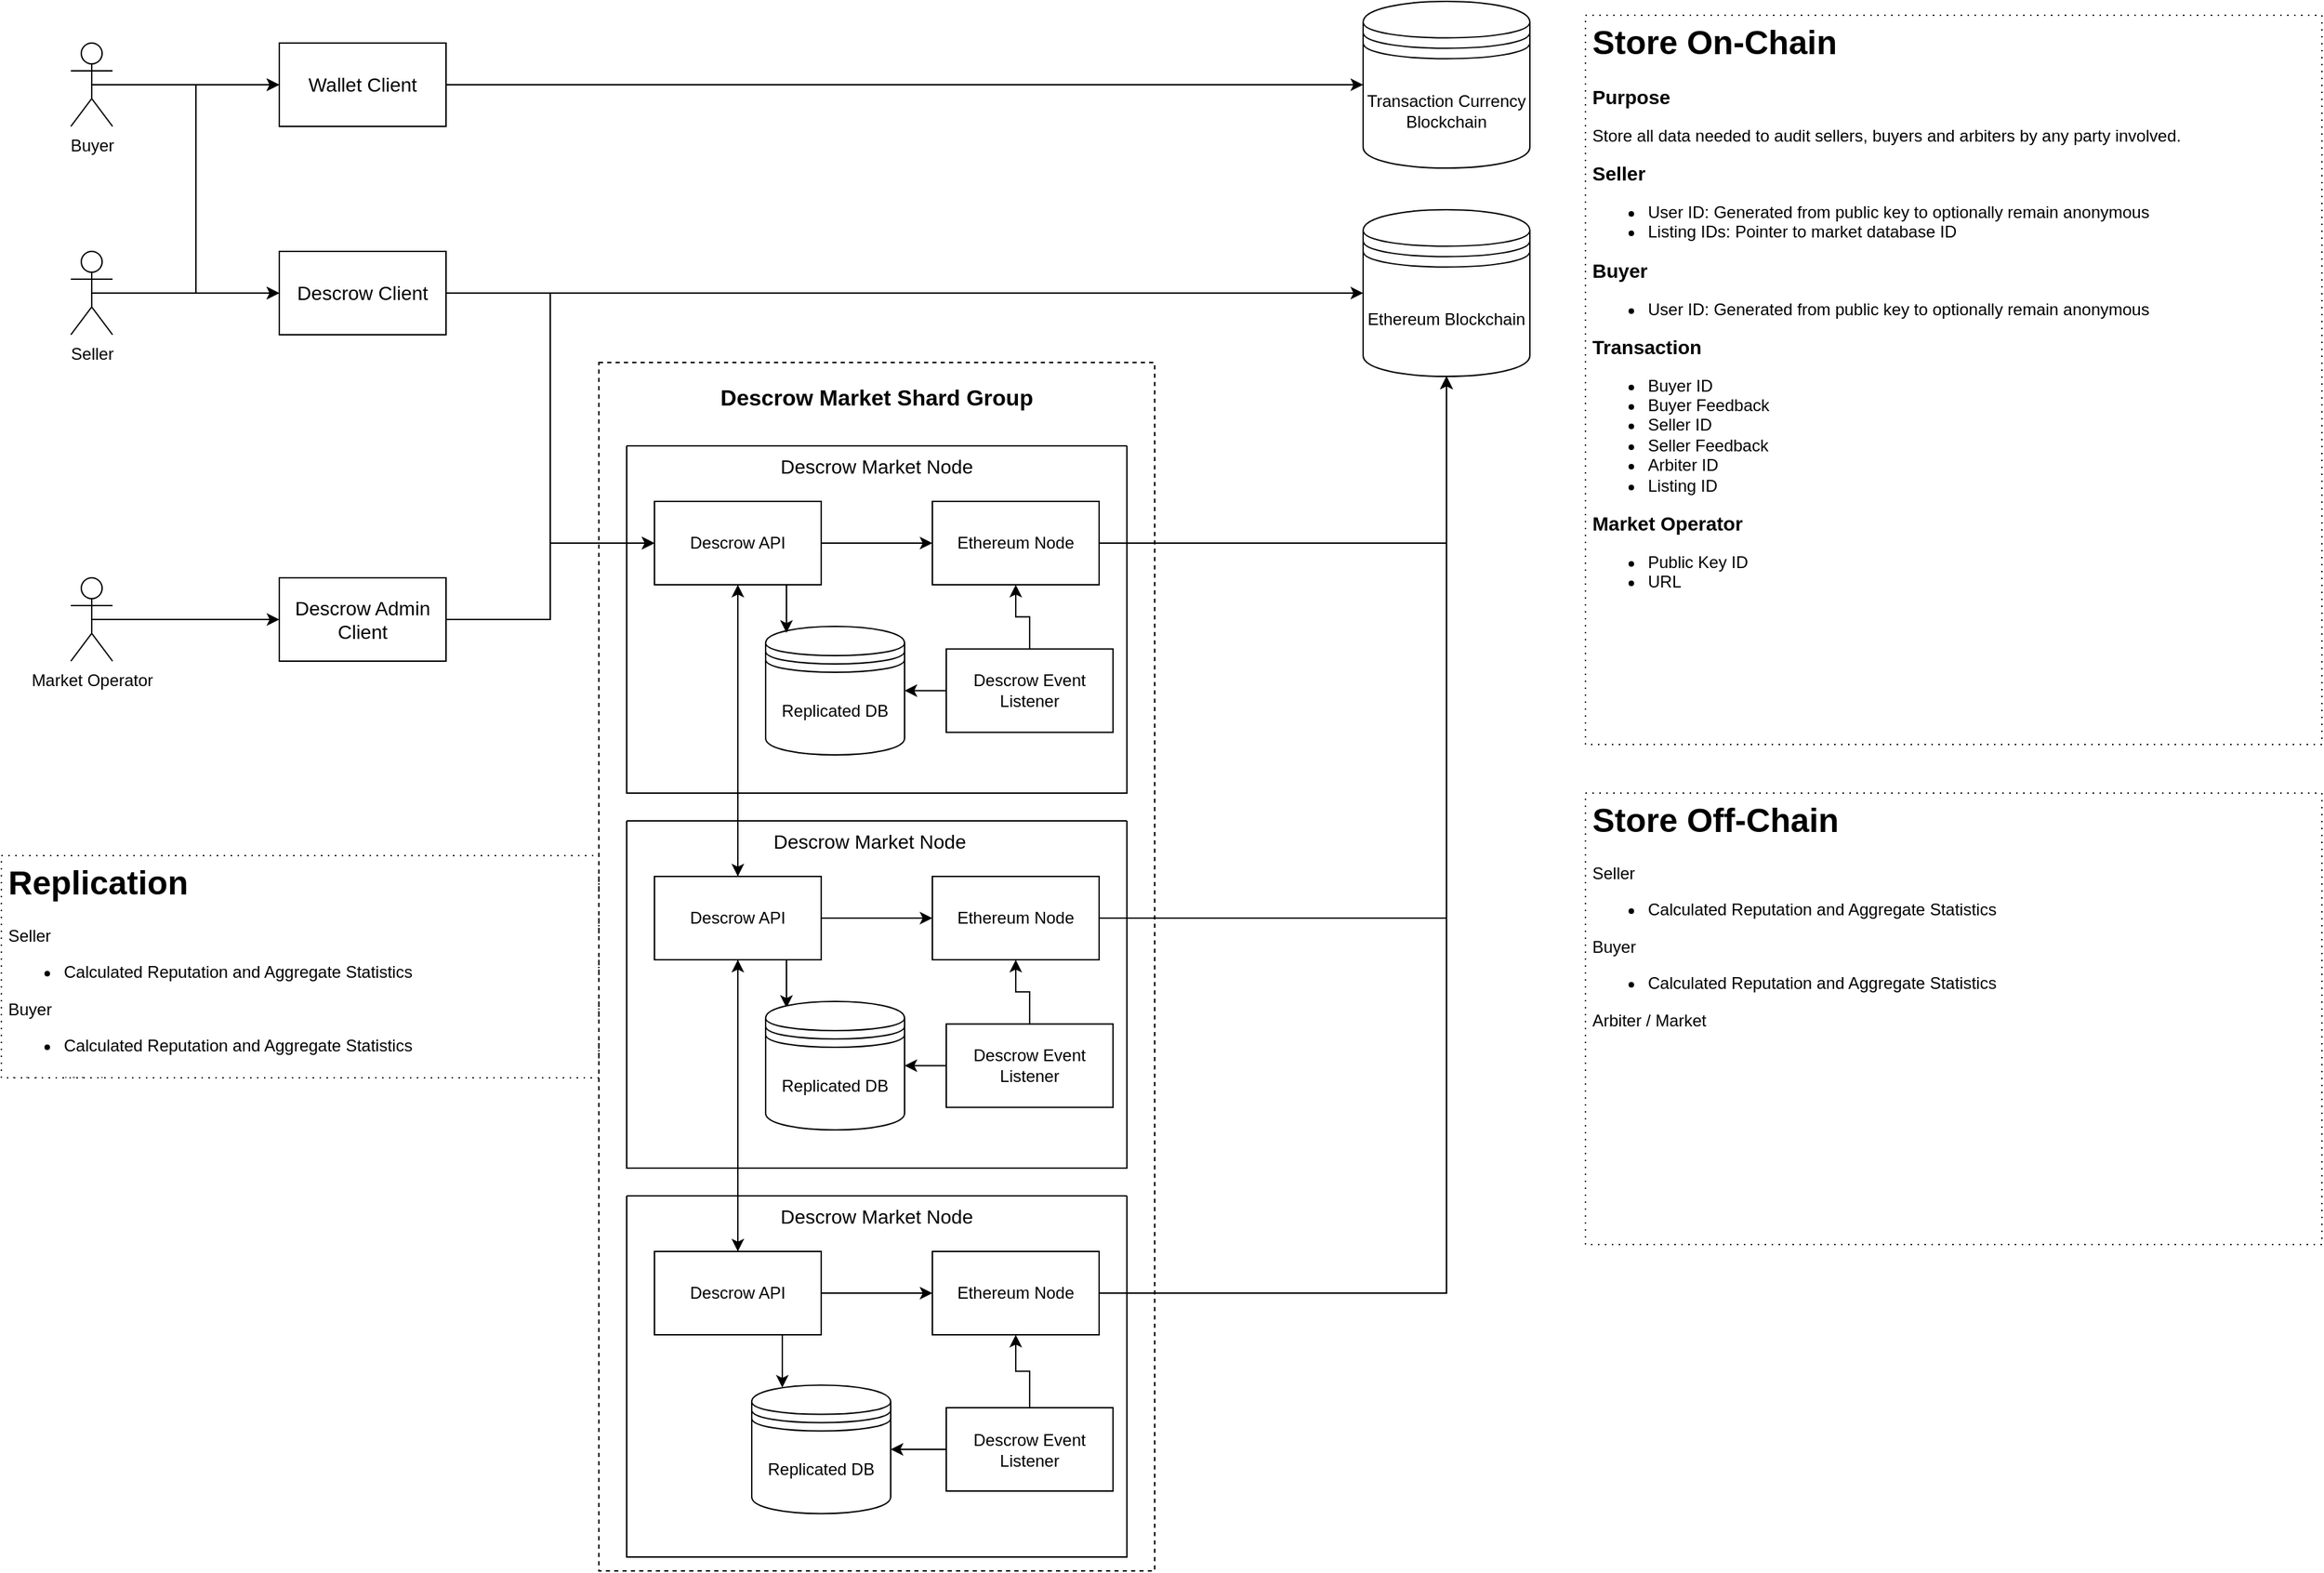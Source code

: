 <mxfile version="20.3.0" type="device"><diagram id="4SYXTvYhCKzH0S9V3mdc" name="Page-1"><mxGraphModel dx="2031" dy="2496" grid="1" gridSize="10" guides="1" tooltips="1" connect="1" arrows="1" fold="1" page="1" pageScale="1" pageWidth="850" pageHeight="1100" math="0" shadow="0"><root><mxCell id="0"/><mxCell id="1" parent="0"/><mxCell id="CXzWnXxWSU0eWp2F25f5-41" value="" style="rounded=0;whiteSpace=wrap;html=1;dashed=1;fontSize=14;fillColor=none;" vertex="1" parent="1"><mxGeometry x="440" y="230" width="400" height="870" as="geometry"/></mxCell><mxCell id="CXzWnXxWSU0eWp2F25f5-1" value="Ethereum Blockchain" style="shape=datastore;whiteSpace=wrap;html=1;" vertex="1" parent="1"><mxGeometry x="990" y="120" width="120" height="120" as="geometry"/></mxCell><mxCell id="CXzWnXxWSU0eWp2F25f5-3" value="&lt;h1&gt;Store On-Chain&lt;/h1&gt;&lt;p&gt;&lt;span style=&quot;font-size: 14px;&quot;&gt;&lt;b&gt;Purpose&lt;/b&gt;&lt;/span&gt;&lt;/p&gt;&lt;p&gt;Store all data needed to audit sellers, buyers and arbiters by any party involved.&lt;/p&gt;&lt;p&gt;&lt;b&gt;&lt;font style=&quot;font-size: 14px;&quot;&gt;Seller&lt;/font&gt;&lt;/b&gt;&lt;/p&gt;&lt;p&gt;&lt;/p&gt;&lt;ul&gt;&lt;li&gt;User ID: Generated from public key to optionally remain anonymous&lt;/li&gt;&lt;li&gt;Listing IDs: Pointer to market database ID&lt;/li&gt;&lt;/ul&gt;&lt;p&gt;&lt;/p&gt;&lt;p&gt;&lt;b&gt;&lt;font style=&quot;font-size: 14px;&quot;&gt;Buyer&lt;/font&gt;&lt;/b&gt;&lt;/p&gt;&lt;ul&gt;&lt;li&gt;User ID: Generated from public key to optionally remain anonymous&lt;/li&gt;&lt;/ul&gt;&lt;p&gt;&lt;b&gt;&lt;font style=&quot;font-size: 14px;&quot;&gt;Transaction&lt;/font&gt;&lt;/b&gt;&lt;/p&gt;&lt;p&gt;&lt;/p&gt;&lt;ul&gt;&lt;li&gt;Buyer ID&lt;/li&gt;&lt;li&gt;Buyer Feedback&lt;/li&gt;&lt;li&gt;Seller ID&lt;/li&gt;&lt;li&gt;Seller Feedback&lt;/li&gt;&lt;li&gt;Arbiter ID&lt;/li&gt;&lt;li&gt;Listing ID&lt;/li&gt;&lt;/ul&gt;&lt;p&gt;&lt;/p&gt;&lt;p&gt;&lt;span style=&quot;font-size: 14px;&quot;&gt;&lt;b&gt;Market Operator&lt;/b&gt;&lt;/span&gt;&lt;/p&gt;&lt;p&gt;&lt;/p&gt;&lt;ul&gt;&lt;li&gt;Public Key ID&lt;/li&gt;&lt;li&gt;URL&lt;/li&gt;&lt;/ul&gt;&lt;p&gt;&lt;/p&gt;" style="text;html=1;strokeColor=default;fillColor=none;spacing=5;spacingTop=-20;whiteSpace=wrap;overflow=hidden;rounded=0;dashed=1;dashPattern=1 4;" vertex="1" parent="1"><mxGeometry x="1150" y="-20" width="530" height="525" as="geometry"/></mxCell><mxCell id="CXzWnXxWSU0eWp2F25f5-29" style="edgeStyle=orthogonalEdgeStyle;rounded=0;orthogonalLoop=1;jettySize=auto;html=1;exitX=0.5;exitY=0.5;exitDx=0;exitDy=0;exitPerimeter=0;entryX=0;entryY=0.5;entryDx=0;entryDy=0;fontSize=14;" edge="1" parent="1" source="CXzWnXxWSU0eWp2F25f5-11" target="CXzWnXxWSU0eWp2F25f5-27"><mxGeometry relative="1" as="geometry"/></mxCell><mxCell id="CXzWnXxWSU0eWp2F25f5-95" style="edgeStyle=orthogonalEdgeStyle;rounded=0;orthogonalLoop=1;jettySize=auto;html=1;exitX=0.5;exitY=0.5;exitDx=0;exitDy=0;exitPerimeter=0;entryX=0;entryY=0.5;entryDx=0;entryDy=0;fontSize=16;" edge="1" parent="1" source="CXzWnXxWSU0eWp2F25f5-11" target="CXzWnXxWSU0eWp2F25f5-84"><mxGeometry relative="1" as="geometry"/></mxCell><mxCell id="CXzWnXxWSU0eWp2F25f5-11" value="Buyer" style="shape=umlActor;verticalLabelPosition=bottom;verticalAlign=top;html=1;outlineConnect=0;" vertex="1" parent="1"><mxGeometry x="60" width="30" height="60" as="geometry"/></mxCell><mxCell id="CXzWnXxWSU0eWp2F25f5-30" style="edgeStyle=orthogonalEdgeStyle;rounded=0;orthogonalLoop=1;jettySize=auto;html=1;exitX=0.5;exitY=0.5;exitDx=0;exitDy=0;exitPerimeter=0;entryX=0;entryY=0.5;entryDx=0;entryDy=0;fontSize=14;" edge="1" parent="1" source="CXzWnXxWSU0eWp2F25f5-13" target="CXzWnXxWSU0eWp2F25f5-27"><mxGeometry relative="1" as="geometry"/></mxCell><mxCell id="CXzWnXxWSU0eWp2F25f5-94" style="edgeStyle=orthogonalEdgeStyle;rounded=0;orthogonalLoop=1;jettySize=auto;html=1;exitX=0.5;exitY=0.5;exitDx=0;exitDy=0;exitPerimeter=0;entryX=0;entryY=0.5;entryDx=0;entryDy=0;fontSize=16;" edge="1" parent="1" source="CXzWnXxWSU0eWp2F25f5-13" target="CXzWnXxWSU0eWp2F25f5-84"><mxGeometry relative="1" as="geometry"/></mxCell><mxCell id="CXzWnXxWSU0eWp2F25f5-13" value="Seller" style="shape=umlActor;verticalLabelPosition=bottom;verticalAlign=top;html=1;outlineConnect=0;" vertex="1" parent="1"><mxGeometry x="60" y="150" width="30" height="60" as="geometry"/></mxCell><mxCell id="CXzWnXxWSU0eWp2F25f5-15" value="&lt;h1&gt;Store Off-Chain&lt;/h1&gt;&lt;p&gt;Seller&lt;/p&gt;&lt;p&gt;&lt;/p&gt;&lt;ul&gt;&lt;li&gt;&lt;span style=&quot;background-color: initial;&quot;&gt;Calculated Reputation and Aggregate Statistics&lt;/span&gt;&lt;/li&gt;&lt;/ul&gt;&lt;p&gt;&lt;/p&gt;&lt;p&gt;&lt;/p&gt;&lt;p&gt;Buyer&lt;/p&gt;&lt;ul&gt;&lt;li&gt;Calculated Reputation and Aggregate Statistics&lt;/li&gt;&lt;/ul&gt;&lt;p&gt;Arbiter / Market&lt;/p&gt;&lt;p&gt;&lt;br&gt;&lt;/p&gt;&lt;p&gt;&lt;br&gt;&lt;/p&gt;" style="text;html=1;strokeColor=default;fillColor=none;spacing=5;spacingTop=-20;whiteSpace=wrap;overflow=hidden;rounded=0;dashed=1;dashPattern=1 4;" vertex="1" parent="1"><mxGeometry x="1150" y="540" width="530" height="325" as="geometry"/></mxCell><mxCell id="CXzWnXxWSU0eWp2F25f5-31" style="edgeStyle=orthogonalEdgeStyle;rounded=0;orthogonalLoop=1;jettySize=auto;html=1;exitX=1;exitY=0.5;exitDx=0;exitDy=0;entryX=0;entryY=0.5;entryDx=0;entryDy=0;fontSize=14;" edge="1" parent="1" source="CXzWnXxWSU0eWp2F25f5-27" target="CXzWnXxWSU0eWp2F25f5-1"><mxGeometry relative="1" as="geometry"/></mxCell><mxCell id="CXzWnXxWSU0eWp2F25f5-80" style="edgeStyle=orthogonalEdgeStyle;rounded=0;orthogonalLoop=1;jettySize=auto;html=1;exitX=1;exitY=0.5;exitDx=0;exitDy=0;entryX=0;entryY=0.5;entryDx=0;entryDy=0;fontSize=14;" edge="1" parent="1" source="CXzWnXxWSU0eWp2F25f5-27" target="CXzWnXxWSU0eWp2F25f5-21"><mxGeometry relative="1" as="geometry"/></mxCell><mxCell id="CXzWnXxWSU0eWp2F25f5-27" value="&lt;span style=&quot;font-weight: normal;&quot;&gt;Descrow Client&lt;/span&gt;" style="rounded=0;whiteSpace=wrap;html=1;fontSize=14;fontStyle=1" vertex="1" parent="1"><mxGeometry x="210" y="150" width="120" height="60" as="geometry"/></mxCell><mxCell id="CXzWnXxWSU0eWp2F25f5-37" value="" style="swimlane;startSize=0;fontSize=14;" vertex="1" parent="1"><mxGeometry x="460" y="290" width="360" height="250" as="geometry"/></mxCell><mxCell id="CXzWnXxWSU0eWp2F25f5-21" value="Descrow API" style="rounded=0;whiteSpace=wrap;html=1;" vertex="1" parent="CXzWnXxWSU0eWp2F25f5-37"><mxGeometry x="20" y="40" width="120" height="60" as="geometry"/></mxCell><mxCell id="CXzWnXxWSU0eWp2F25f5-10" value="Ethereum Node" style="rounded=0;whiteSpace=wrap;html=1;" vertex="1" parent="CXzWnXxWSU0eWp2F25f5-37"><mxGeometry x="220" y="40" width="120" height="60" as="geometry"/></mxCell><mxCell id="CXzWnXxWSU0eWp2F25f5-33" style="edgeStyle=orthogonalEdgeStyle;rounded=0;orthogonalLoop=1;jettySize=auto;html=1;exitX=1;exitY=0.5;exitDx=0;exitDy=0;entryX=0;entryY=0.5;entryDx=0;entryDy=0;fontSize=14;" edge="1" parent="CXzWnXxWSU0eWp2F25f5-37" source="CXzWnXxWSU0eWp2F25f5-21" target="CXzWnXxWSU0eWp2F25f5-10"><mxGeometry relative="1" as="geometry"/></mxCell><mxCell id="CXzWnXxWSU0eWp2F25f5-2" value="Replicated DB" style="shape=datastore;whiteSpace=wrap;html=1;" vertex="1" parent="CXzWnXxWSU0eWp2F25f5-37"><mxGeometry x="100" y="130" width="100" height="92.5" as="geometry"/></mxCell><mxCell id="CXzWnXxWSU0eWp2F25f5-38" value="Descrow Market Node" style="text;html=1;strokeColor=none;fillColor=none;align=center;verticalAlign=middle;whiteSpace=wrap;rounded=0;fontSize=14;" vertex="1" parent="CXzWnXxWSU0eWp2F25f5-37"><mxGeometry x="105" width="150" height="30" as="geometry"/></mxCell><mxCell id="CXzWnXxWSU0eWp2F25f5-90" style="edgeStyle=orthogonalEdgeStyle;rounded=0;orthogonalLoop=1;jettySize=auto;html=1;exitX=0.75;exitY=1;exitDx=0;exitDy=0;entryX=0.15;entryY=0.05;entryDx=0;entryDy=0;fontSize=14;entryPerimeter=0;" edge="1" parent="CXzWnXxWSU0eWp2F25f5-37" source="CXzWnXxWSU0eWp2F25f5-21" target="CXzWnXxWSU0eWp2F25f5-2"><mxGeometry relative="1" as="geometry"><mxPoint x="110" y="120" as="sourcePoint"/><mxPoint x="110" y="330" as="targetPoint"/></mxGeometry></mxCell><mxCell id="CXzWnXxWSU0eWp2F25f5-134" style="edgeStyle=orthogonalEdgeStyle;rounded=0;orthogonalLoop=1;jettySize=auto;html=1;exitX=0.5;exitY=0;exitDx=0;exitDy=0;entryX=0.5;entryY=1;entryDx=0;entryDy=0;fontSize=16;" edge="1" parent="CXzWnXxWSU0eWp2F25f5-37" source="CXzWnXxWSU0eWp2F25f5-132" target="CXzWnXxWSU0eWp2F25f5-10"><mxGeometry relative="1" as="geometry"/></mxCell><mxCell id="CXzWnXxWSU0eWp2F25f5-132" value="Descrow Event Listener" style="rounded=0;whiteSpace=wrap;html=1;" vertex="1" parent="CXzWnXxWSU0eWp2F25f5-37"><mxGeometry x="230" y="146.25" width="120" height="60" as="geometry"/></mxCell><mxCell id="CXzWnXxWSU0eWp2F25f5-133" style="edgeStyle=orthogonalEdgeStyle;rounded=0;orthogonalLoop=1;jettySize=auto;html=1;exitX=0;exitY=0.5;exitDx=0;exitDy=0;entryX=1;entryY=0.5;entryDx=0;entryDy=0;fontSize=16;" edge="1" parent="CXzWnXxWSU0eWp2F25f5-37" source="CXzWnXxWSU0eWp2F25f5-132" target="CXzWnXxWSU0eWp2F25f5-2"><mxGeometry relative="1" as="geometry"/></mxCell><mxCell id="CXzWnXxWSU0eWp2F25f5-35" style="edgeStyle=orthogonalEdgeStyle;rounded=0;orthogonalLoop=1;jettySize=auto;html=1;exitX=1;exitY=0.5;exitDx=0;exitDy=0;entryX=0.5;entryY=1;entryDx=0;entryDy=0;fontSize=14;" edge="1" parent="1" source="CXzWnXxWSU0eWp2F25f5-10" target="CXzWnXxWSU0eWp2F25f5-1"><mxGeometry relative="1" as="geometry"/></mxCell><mxCell id="CXzWnXxWSU0eWp2F25f5-42" value="&lt;b&gt;&lt;font style=&quot;font-size: 16px;&quot;&gt;Descrow Market Shard Group&lt;/font&gt;&lt;/b&gt;" style="text;html=1;strokeColor=none;fillColor=none;align=center;verticalAlign=middle;whiteSpace=wrap;rounded=0;fontSize=14;" vertex="1" parent="1"><mxGeometry x="520" y="240" width="240" height="30" as="geometry"/></mxCell><mxCell id="CXzWnXxWSU0eWp2F25f5-57" value="" style="swimlane;startSize=0;fontSize=14;" vertex="1" parent="1"><mxGeometry x="460" y="560" width="360" height="250" as="geometry"/></mxCell><mxCell id="CXzWnXxWSU0eWp2F25f5-135" style="edgeStyle=orthogonalEdgeStyle;rounded=0;orthogonalLoop=1;jettySize=auto;html=1;exitX=0.75;exitY=1;exitDx=0;exitDy=0;entryX=0.15;entryY=0.05;entryDx=0;entryDy=0;entryPerimeter=0;fontSize=16;" edge="1" parent="CXzWnXxWSU0eWp2F25f5-57" source="CXzWnXxWSU0eWp2F25f5-58" target="CXzWnXxWSU0eWp2F25f5-62"><mxGeometry relative="1" as="geometry"/></mxCell><mxCell id="CXzWnXxWSU0eWp2F25f5-58" value="Descrow API" style="rounded=0;whiteSpace=wrap;html=1;" vertex="1" parent="CXzWnXxWSU0eWp2F25f5-57"><mxGeometry x="20" y="40" width="120" height="60" as="geometry"/></mxCell><mxCell id="CXzWnXxWSU0eWp2F25f5-59" value="Ethereum Node" style="rounded=0;whiteSpace=wrap;html=1;" vertex="1" parent="CXzWnXxWSU0eWp2F25f5-57"><mxGeometry x="220" y="40" width="120" height="60" as="geometry"/></mxCell><mxCell id="CXzWnXxWSU0eWp2F25f5-60" style="edgeStyle=orthogonalEdgeStyle;rounded=0;orthogonalLoop=1;jettySize=auto;html=1;exitX=1;exitY=0.5;exitDx=0;exitDy=0;entryX=0;entryY=0.5;entryDx=0;entryDy=0;fontSize=14;" edge="1" parent="CXzWnXxWSU0eWp2F25f5-57" source="CXzWnXxWSU0eWp2F25f5-58" target="CXzWnXxWSU0eWp2F25f5-59"><mxGeometry relative="1" as="geometry"/></mxCell><mxCell id="CXzWnXxWSU0eWp2F25f5-62" value="Replicated DB" style="shape=datastore;whiteSpace=wrap;html=1;" vertex="1" parent="CXzWnXxWSU0eWp2F25f5-57"><mxGeometry x="100" y="130" width="100" height="92.5" as="geometry"/></mxCell><mxCell id="CXzWnXxWSU0eWp2F25f5-63" value="Descrow Market Node" style="text;html=1;strokeColor=none;fillColor=none;align=center;verticalAlign=middle;whiteSpace=wrap;rounded=0;fontSize=14;" vertex="1" parent="CXzWnXxWSU0eWp2F25f5-57"><mxGeometry x="100" width="150" height="30" as="geometry"/></mxCell><mxCell id="CXzWnXxWSU0eWp2F25f5-142" style="edgeStyle=orthogonalEdgeStyle;rounded=0;orthogonalLoop=1;jettySize=auto;html=1;exitX=0.5;exitY=0;exitDx=0;exitDy=0;entryX=0.5;entryY=1;entryDx=0;entryDy=0;fontSize=16;" edge="1" parent="CXzWnXxWSU0eWp2F25f5-57" source="CXzWnXxWSU0eWp2F25f5-136" target="CXzWnXxWSU0eWp2F25f5-59"><mxGeometry relative="1" as="geometry"/></mxCell><mxCell id="CXzWnXxWSU0eWp2F25f5-143" style="edgeStyle=orthogonalEdgeStyle;rounded=0;orthogonalLoop=1;jettySize=auto;html=1;exitX=0;exitY=0.5;exitDx=0;exitDy=0;entryX=1;entryY=0.5;entryDx=0;entryDy=0;fontSize=16;" edge="1" parent="CXzWnXxWSU0eWp2F25f5-57" source="CXzWnXxWSU0eWp2F25f5-136" target="CXzWnXxWSU0eWp2F25f5-62"><mxGeometry relative="1" as="geometry"/></mxCell><mxCell id="CXzWnXxWSU0eWp2F25f5-136" value="Descrow Event Listener" style="rounded=0;whiteSpace=wrap;html=1;" vertex="1" parent="CXzWnXxWSU0eWp2F25f5-57"><mxGeometry x="230" y="146.25" width="120" height="60" as="geometry"/></mxCell><mxCell id="CXzWnXxWSU0eWp2F25f5-71" value="" style="swimlane;startSize=0;fontSize=14;" vertex="1" parent="1"><mxGeometry x="460" y="830" width="360" height="260" as="geometry"/></mxCell><mxCell id="CXzWnXxWSU0eWp2F25f5-72" value="Descrow API" style="rounded=0;whiteSpace=wrap;html=1;" vertex="1" parent="CXzWnXxWSU0eWp2F25f5-71"><mxGeometry x="20" y="40" width="120" height="60" as="geometry"/></mxCell><mxCell id="CXzWnXxWSU0eWp2F25f5-73" value="Ethereum Node" style="rounded=0;whiteSpace=wrap;html=1;" vertex="1" parent="CXzWnXxWSU0eWp2F25f5-71"><mxGeometry x="220" y="40" width="120" height="60" as="geometry"/></mxCell><mxCell id="CXzWnXxWSU0eWp2F25f5-74" style="edgeStyle=orthogonalEdgeStyle;rounded=0;orthogonalLoop=1;jettySize=auto;html=1;exitX=1;exitY=0.5;exitDx=0;exitDy=0;entryX=0;entryY=0.5;entryDx=0;entryDy=0;fontSize=14;" edge="1" parent="CXzWnXxWSU0eWp2F25f5-71" source="CXzWnXxWSU0eWp2F25f5-72" target="CXzWnXxWSU0eWp2F25f5-73"><mxGeometry relative="1" as="geometry"/></mxCell><mxCell id="CXzWnXxWSU0eWp2F25f5-75" style="edgeStyle=orthogonalEdgeStyle;rounded=0;orthogonalLoop=1;jettySize=auto;html=1;exitX=0.75;exitY=1;exitDx=0;exitDy=0;entryX=0.22;entryY=0.019;entryDx=0;entryDy=0;fontSize=14;entryPerimeter=0;" edge="1" parent="CXzWnXxWSU0eWp2F25f5-71" source="CXzWnXxWSU0eWp2F25f5-72" target="CXzWnXxWSU0eWp2F25f5-76"><mxGeometry relative="1" as="geometry"/></mxCell><mxCell id="CXzWnXxWSU0eWp2F25f5-76" value="Replicated DB" style="shape=datastore;whiteSpace=wrap;html=1;" vertex="1" parent="CXzWnXxWSU0eWp2F25f5-71"><mxGeometry x="90" y="136.25" width="100" height="92.5" as="geometry"/></mxCell><mxCell id="CXzWnXxWSU0eWp2F25f5-77" value="Descrow Market Node" style="text;html=1;strokeColor=none;fillColor=none;align=center;verticalAlign=middle;whiteSpace=wrap;rounded=0;fontSize=14;" vertex="1" parent="CXzWnXxWSU0eWp2F25f5-71"><mxGeometry x="105" width="150" height="30" as="geometry"/></mxCell><mxCell id="CXzWnXxWSU0eWp2F25f5-137" value="Descrow Event Listener" style="rounded=0;whiteSpace=wrap;html=1;" vertex="1" parent="CXzWnXxWSU0eWp2F25f5-71"><mxGeometry x="230" y="152.5" width="120" height="60" as="geometry"/></mxCell><mxCell id="CXzWnXxWSU0eWp2F25f5-140" style="edgeStyle=orthogonalEdgeStyle;rounded=0;orthogonalLoop=1;jettySize=auto;html=1;exitX=0;exitY=0.5;exitDx=0;exitDy=0;entryX=1;entryY=0.5;entryDx=0;entryDy=0;fontSize=16;" edge="1" parent="CXzWnXxWSU0eWp2F25f5-71" source="CXzWnXxWSU0eWp2F25f5-137" target="CXzWnXxWSU0eWp2F25f5-76"><mxGeometry relative="1" as="geometry"/></mxCell><mxCell id="CXzWnXxWSU0eWp2F25f5-141" style="edgeStyle=orthogonalEdgeStyle;rounded=0;orthogonalLoop=1;jettySize=auto;html=1;exitX=0.5;exitY=0;exitDx=0;exitDy=0;entryX=0.5;entryY=1;entryDx=0;entryDy=0;fontSize=16;" edge="1" parent="CXzWnXxWSU0eWp2F25f5-71" source="CXzWnXxWSU0eWp2F25f5-137" target="CXzWnXxWSU0eWp2F25f5-73"><mxGeometry relative="1" as="geometry"/></mxCell><mxCell id="CXzWnXxWSU0eWp2F25f5-83" value="Transaction Currency Blockchain" style="shape=datastore;whiteSpace=wrap;html=1;" vertex="1" parent="1"><mxGeometry x="990" y="-30" width="120" height="120" as="geometry"/></mxCell><mxCell id="CXzWnXxWSU0eWp2F25f5-96" style="edgeStyle=orthogonalEdgeStyle;rounded=0;orthogonalLoop=1;jettySize=auto;html=1;exitX=1;exitY=0.5;exitDx=0;exitDy=0;entryX=0;entryY=0.5;entryDx=0;entryDy=0;fontSize=16;" edge="1" parent="1" source="CXzWnXxWSU0eWp2F25f5-84" target="CXzWnXxWSU0eWp2F25f5-83"><mxGeometry relative="1" as="geometry"/></mxCell><mxCell id="CXzWnXxWSU0eWp2F25f5-84" value="Wallet Client" style="rounded=0;whiteSpace=wrap;html=1;fontSize=14;" vertex="1" parent="1"><mxGeometry x="210" width="120" height="60" as="geometry"/></mxCell><mxCell id="CXzWnXxWSU0eWp2F25f5-85" style="edgeStyle=orthogonalEdgeStyle;rounded=0;orthogonalLoop=1;jettySize=auto;html=1;exitX=1;exitY=0.5;exitDx=0;exitDy=0;entryX=0.5;entryY=1;entryDx=0;entryDy=0;fontSize=14;" edge="1" parent="1" source="CXzWnXxWSU0eWp2F25f5-59" target="CXzWnXxWSU0eWp2F25f5-1"><mxGeometry relative="1" as="geometry"/></mxCell><mxCell id="CXzWnXxWSU0eWp2F25f5-86" style="edgeStyle=orthogonalEdgeStyle;rounded=0;orthogonalLoop=1;jettySize=auto;html=1;exitX=1;exitY=0.5;exitDx=0;exitDy=0;fontSize=14;entryX=0.5;entryY=1;entryDx=0;entryDy=0;" edge="1" parent="1" source="CXzWnXxWSU0eWp2F25f5-73" target="CXzWnXxWSU0eWp2F25f5-1"><mxGeometry relative="1" as="geometry"><mxPoint x="960" y="240" as="targetPoint"/></mxGeometry></mxCell><mxCell id="CXzWnXxWSU0eWp2F25f5-34" style="edgeStyle=orthogonalEdgeStyle;rounded=0;orthogonalLoop=1;jettySize=auto;html=1;exitX=0.5;exitY=1;exitDx=0;exitDy=0;entryX=0.5;entryY=0;entryDx=0;entryDy=0;fontSize=14;" edge="1" parent="1" source="CXzWnXxWSU0eWp2F25f5-21" target="CXzWnXxWSU0eWp2F25f5-58"><mxGeometry relative="1" as="geometry"/></mxCell><mxCell id="CXzWnXxWSU0eWp2F25f5-91" style="edgeStyle=orthogonalEdgeStyle;rounded=0;orthogonalLoop=1;jettySize=auto;html=1;exitX=0.5;exitY=0;exitDx=0;exitDy=0;entryX=0.5;entryY=1;entryDx=0;entryDy=0;fontSize=14;" edge="1" parent="1" source="CXzWnXxWSU0eWp2F25f5-58" target="CXzWnXxWSU0eWp2F25f5-21"><mxGeometry relative="1" as="geometry"/></mxCell><mxCell id="CXzWnXxWSU0eWp2F25f5-92" style="edgeStyle=orthogonalEdgeStyle;rounded=0;orthogonalLoop=1;jettySize=auto;html=1;exitX=0.5;exitY=1;exitDx=0;exitDy=0;entryX=0.5;entryY=0;entryDx=0;entryDy=0;fontSize=14;" edge="1" parent="1" source="CXzWnXxWSU0eWp2F25f5-58" target="CXzWnXxWSU0eWp2F25f5-72"><mxGeometry relative="1" as="geometry"/></mxCell><mxCell id="CXzWnXxWSU0eWp2F25f5-93" style="edgeStyle=orthogonalEdgeStyle;rounded=0;orthogonalLoop=1;jettySize=auto;html=1;exitX=0.5;exitY=0;exitDx=0;exitDy=0;entryX=0.5;entryY=1;entryDx=0;entryDy=0;fontSize=14;" edge="1" parent="1" source="CXzWnXxWSU0eWp2F25f5-72" target="CXzWnXxWSU0eWp2F25f5-58"><mxGeometry relative="1" as="geometry"/></mxCell><mxCell id="CXzWnXxWSU0eWp2F25f5-99" style="edgeStyle=orthogonalEdgeStyle;rounded=0;orthogonalLoop=1;jettySize=auto;html=1;exitX=0.5;exitY=0.5;exitDx=0;exitDy=0;exitPerimeter=0;entryX=0;entryY=0.5;entryDx=0;entryDy=0;fontSize=16;" edge="1" parent="1" source="CXzWnXxWSU0eWp2F25f5-14" target="CXzWnXxWSU0eWp2F25f5-98"><mxGeometry relative="1" as="geometry"/></mxCell><mxCell id="CXzWnXxWSU0eWp2F25f5-14" value="Market Operator" style="shape=umlActor;verticalLabelPosition=bottom;verticalAlign=top;html=1;outlineConnect=0;" vertex="1" parent="1"><mxGeometry x="60" y="385" width="30" height="60" as="geometry"/></mxCell><mxCell id="CXzWnXxWSU0eWp2F25f5-100" style="edgeStyle=orthogonalEdgeStyle;rounded=0;orthogonalLoop=1;jettySize=auto;html=1;exitX=1;exitY=0.5;exitDx=0;exitDy=0;entryX=0;entryY=0.5;entryDx=0;entryDy=0;fontSize=16;" edge="1" parent="1" source="CXzWnXxWSU0eWp2F25f5-98" target="CXzWnXxWSU0eWp2F25f5-21"><mxGeometry relative="1" as="geometry"/></mxCell><mxCell id="CXzWnXxWSU0eWp2F25f5-98" value="Descrow Admin Client" style="rounded=0;whiteSpace=wrap;html=1;fontSize=14;" vertex="1" parent="1"><mxGeometry x="210" y="385" width="120" height="60" as="geometry"/></mxCell><mxCell id="CXzWnXxWSU0eWp2F25f5-101" value="&lt;h1&gt;Replication&lt;/h1&gt;&lt;p&gt;Seller&lt;/p&gt;&lt;p&gt;&lt;/p&gt;&lt;ul&gt;&lt;li&gt;&lt;span style=&quot;background-color: initial;&quot;&gt;Calculated Reputation and Aggregate Statistics&lt;/span&gt;&lt;/li&gt;&lt;/ul&gt;&lt;p&gt;&lt;/p&gt;&lt;p&gt;&lt;/p&gt;&lt;p&gt;Buyer&lt;/p&gt;&lt;ul&gt;&lt;li&gt;Calculated Reputation and Aggregate Statistics&lt;/li&gt;&lt;/ul&gt;&lt;p&gt;Arbiter / Market&lt;/p&gt;&lt;p&gt;&lt;br&gt;&lt;/p&gt;&lt;p&gt;&lt;br&gt;&lt;/p&gt;" style="text;html=1;strokeColor=default;fillColor=none;spacing=5;spacingTop=-20;whiteSpace=wrap;overflow=hidden;rounded=0;dashed=1;dashPattern=1 4;" vertex="1" parent="1"><mxGeometry x="10" y="585" width="430" height="160" as="geometry"/></mxCell></root></mxGraphModel></diagram></mxfile>